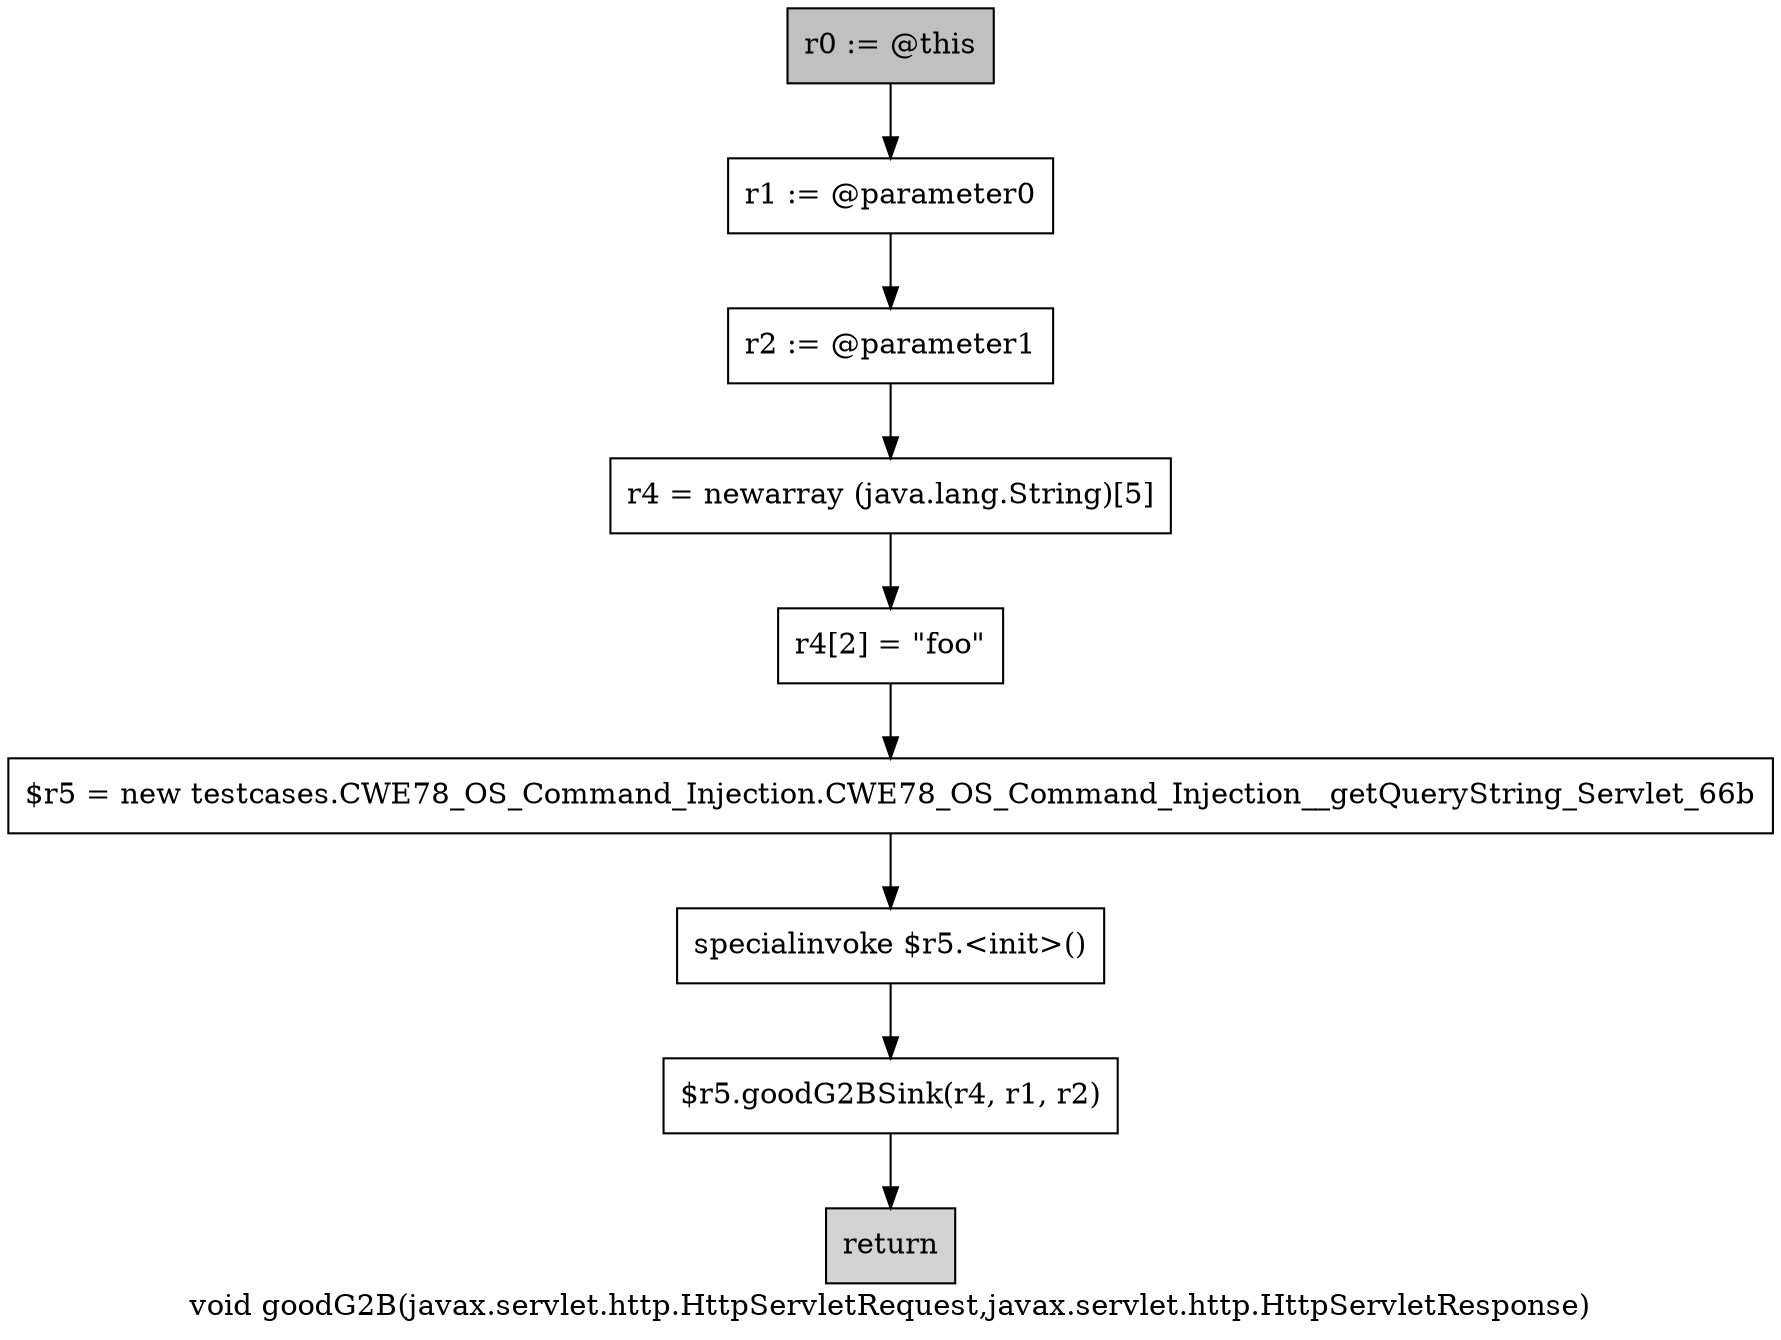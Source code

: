 digraph "void goodG2B(javax.servlet.http.HttpServletRequest,javax.servlet.http.HttpServletResponse)" {
    label="void goodG2B(javax.servlet.http.HttpServletRequest,javax.servlet.http.HttpServletResponse)";
    node [shape=box];
    "0" [style=filled,fillcolor=gray,label="r0 := @this",];
    "1" [label="r1 := @parameter0",];
    "0"->"1";
    "2" [label="r2 := @parameter1",];
    "1"->"2";
    "3" [label="r4 = newarray (java.lang.String)[5]",];
    "2"->"3";
    "4" [label="r4[2] = \"foo\"",];
    "3"->"4";
    "5" [label="$r5 = new testcases.CWE78_OS_Command_Injection.CWE78_OS_Command_Injection__getQueryString_Servlet_66b",];
    "4"->"5";
    "6" [label="specialinvoke $r5.<init>()",];
    "5"->"6";
    "7" [label="$r5.goodG2BSink(r4, r1, r2)",];
    "6"->"7";
    "8" [style=filled,fillcolor=lightgray,label="return",];
    "7"->"8";
}
